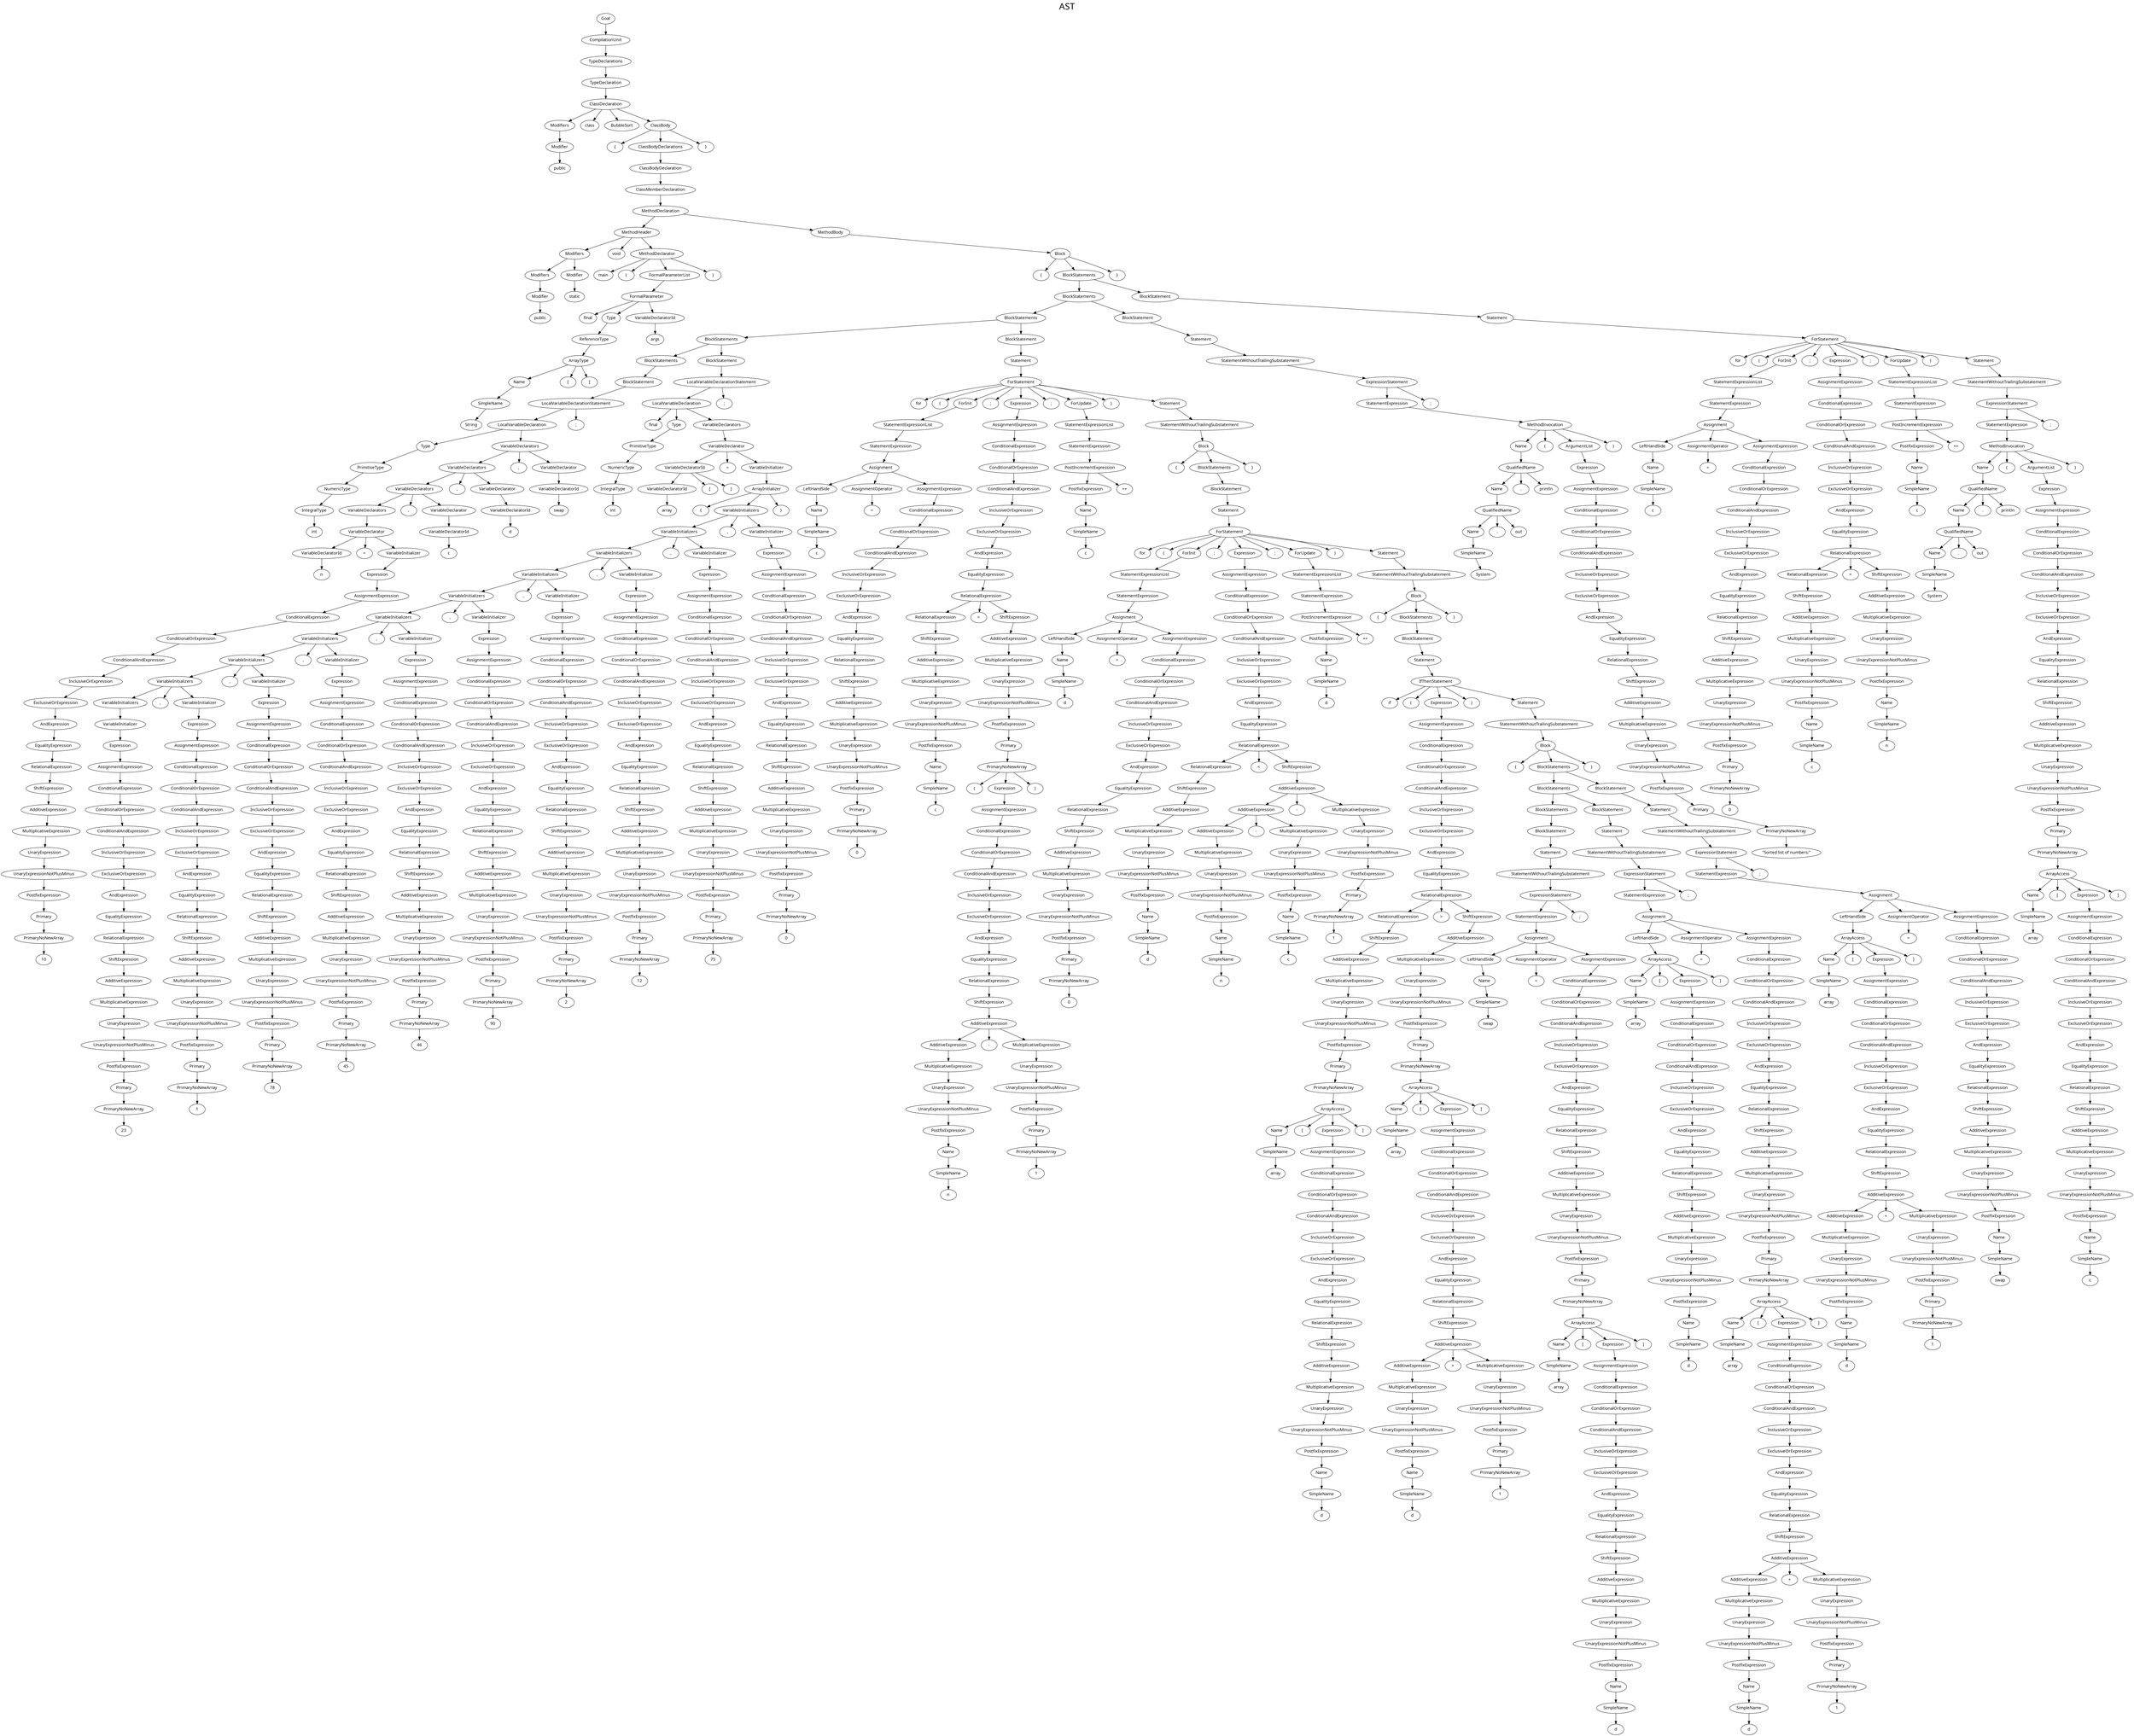 digraph G{

    label     = "AST"
    fontname  = "Cascadia code"
    fontsize  = 30
    labelloc  = t
    
    node   [ fontname="Cascadia code" ]

	1031		[ style = solid label = "Goal"  ];
	1031 -> 1030
	1030		[ style = solid label = "CompilationUnit"  ];
	1030 -> 1029
	1029		[ style = solid label = "TypeDeclarations"  ];
	1029 -> 1028
	1028		[ style = solid label = "TypeDeclaration"  ];
	1028 -> 1027
	1027		[ style = solid label = "ClassDeclaration"  ];
	1027 -> 2
	2		[ style = solid label = "Modifiers"  ];
	2 -> 1
	1		[ style = solid label = "Modifier"  ];
	1 -> 0
	0		[ style = solid label = "public"  ];
	1027 -> 3
	3		[ style = solid label = "class"  ];
	1027 -> 4
	4		[ style = solid label = "BubbleSort"  ];
	1027 -> 1026
	1026		[ style = solid label = "ClassBody"  ];
	1026 -> 5
	5		[ style = solid label = "{"  ];
	1026 -> 1024
	1024		[ style = solid label = "ClassBodyDeclarations"  ];
	1024 -> 1023
	1023		[ style = solid label = "ClassBodyDeclaration"  ];
	1023 -> 1022
	1022		[ style = solid label = "ClassMemberDeclaration"  ];
	1022 -> 1021
	1021		[ style = solid label = "MethodDeclaration"  ];
	1021 -> 31
	31		[ style = solid label = "MethodHeader"  ];
	31 -> 11
	11		[ style = solid label = "Modifiers"  ];
	11 -> 8
	8		[ style = solid label = "Modifiers"  ];
	8 -> 7
	7		[ style = solid label = "Modifier"  ];
	7 -> 6
	6		[ style = solid label = "public"  ];
	11 -> 10
	10		[ style = solid label = "Modifier"  ];
	10 -> 9
	9		[ style = solid label = "static"  ];
	31 -> 12
	12		[ style = solid label = "void"  ];
	31 -> 29
	29		[ style = solid label = "MethodDeclarator"  ];
	29 -> 13
	13		[ style = solid label = "main"  ];
	29 -> 14
	14		[ style = solid label = "("  ];
	29 -> 28
	28		[ style = solid label = "FormalParameterList"  ];
	28 -> 27
	27		[ style = solid label = "FormalParameter"  ];
	27 -> 15
	15		[ style = solid label = "final"  ];
	27 -> 24
	24		[ style = solid label = "Type"  ];
	24 -> 23
	23		[ style = solid label = "ReferenceType"  ];
	23 -> 21
	21		[ style = solid label = "ArrayType"  ];
	21 -> 18
	18		[ style = solid label = "Name"  ];
	18 -> 17
	17		[ style = solid label = "SimpleName"  ];
	17 -> 16
	16		[ style = solid label = "String"  ];
	21 -> 19
	19		[ style = solid label = "["  ];
	21 -> 20
	20		[ style = solid label = "]"  ];
	27 -> 25
	25		[ style = solid label = "VariableDeclaratorId"  ];
	25 -> 22
	22		[ style = solid label = "args"  ];
	29 -> 26
	26		[ style = solid label = ")"  ];
	1021 -> 1020
	1020		[ style = solid label = "MethodBody"  ];
	1020 -> 1019
	1019		[ style = solid label = "Block"  ];
	1019 -> 30
	30		[ style = solid label = "{"  ];
	1019 -> 1017
	1017		[ style = solid label = "BlockStatements"  ];
	1017 -> 878
	878		[ style = solid label = "BlockStatements"  ];
	878 -> 837
	837		[ style = solid label = "BlockStatements"  ];
	837 -> 323
	323		[ style = solid label = "BlockStatements"  ];
	323 -> 81
	81		[ style = solid label = "BlockStatements"  ];
	81 -> 80
	80		[ style = solid label = "BlockStatement"  ];
	80 -> 79
	79		[ style = solid label = "LocalVariableDeclarationStatement"  ];
	79 -> 78
	78		[ style = solid label = "LocalVariableDeclaration"  ];
	78 -> 37
	37		[ style = solid label = "Type"  ];
	37 -> 35
	35		[ style = solid label = "PrimitiveType"  ];
	35 -> 34
	34		[ style = solid label = "NumericType"  ];
	34 -> 33
	33		[ style = solid label = "IntegralType"  ];
	33 -> 32
	32		[ style = solid label = "int"  ];
	78 -> 77
	77		[ style = solid label = "VariableDeclarators"  ];
	77 -> 72
	72		[ style = solid label = "VariableDeclarators"  ];
	72 -> 67
	67		[ style = solid label = "VariableDeclarators"  ];
	67 -> 62
	62		[ style = solid label = "VariableDeclarators"  ];
	62 -> 61
	61		[ style = solid label = "VariableDeclarator"  ];
	61 -> 38
	38		[ style = solid label = "VariableDeclaratorId"  ];
	38 -> 36
	36		[ style = solid label = "n"  ];
	61 -> 39
	39		[ style = solid label = "="  ];
	61 -> 60
	60		[ style = solid label = "VariableInitializer"  ];
	60 -> 59
	59		[ style = solid label = "Expression"  ];
	59 -> 58
	58		[ style = solid label = "AssignmentExpression"  ];
	58 -> 57
	57		[ style = solid label = "ConditionalExpression"  ];
	57 -> 56
	56		[ style = solid label = "ConditionalOrExpression"  ];
	56 -> 55
	55		[ style = solid label = "ConditionalAndExpression"  ];
	55 -> 54
	54		[ style = solid label = "InclusiveOrExpression"  ];
	54 -> 53
	53		[ style = solid label = "ExclusiveOrExpression"  ];
	53 -> 52
	52		[ style = solid label = "AndExpression"  ];
	52 -> 51
	51		[ style = solid label = "EqualityExpression"  ];
	51 -> 50
	50		[ style = solid label = "RelationalExpression"  ];
	50 -> 49
	49		[ style = solid label = "ShiftExpression"  ];
	49 -> 48
	48		[ style = solid label = "AdditiveExpression"  ];
	48 -> 47
	47		[ style = solid label = "MultiplicativeExpression"  ];
	47 -> 46
	46		[ style = solid label = "UnaryExpression"  ];
	46 -> 45
	45		[ style = solid label = "UnaryExpressionNotPlusMinus"  ];
	45 -> 44
	44		[ style = solid label = "PostfixExpression"  ];
	44 -> 43
	43		[ style = solid label = "Primary"  ];
	43 -> 41
	41		[ style = solid label = "PrimaryNoNewArray"  ];
	41 -> 40
	40		[ style = solid label = "10"  ];
	67 -> 42
	42		[ style = solid label = ","  ];
	67 -> 66
	66		[ style = solid label = "VariableDeclarator"  ];
	66 -> 64
	64		[ style = solid label = "VariableDeclaratorId"  ];
	64 -> 63
	63		[ style = solid label = "c"  ];
	72 -> 65
	65		[ style = solid label = ","  ];
	72 -> 71
	71		[ style = solid label = "VariableDeclarator"  ];
	71 -> 69
	69		[ style = solid label = "VariableDeclaratorId"  ];
	69 -> 68
	68		[ style = solid label = "d"  ];
	77 -> 70
	70		[ style = solid label = ","  ];
	77 -> 76
	76		[ style = solid label = "VariableDeclarator"  ];
	76 -> 74
	74		[ style = solid label = "VariableDeclaratorId"  ];
	74 -> 73
	73		[ style = solid label = "swap"  ];
	79 -> 75
	75		[ style = solid label = ";"  ];
	323 -> 322
	322		[ style = solid label = "BlockStatement"  ];
	322 -> 321
	321		[ style = solid label = "LocalVariableDeclarationStatement"  ];
	321 -> 320
	320		[ style = solid label = "LocalVariableDeclaration"  ];
	320 -> 82
	82		[ style = solid label = "final"  ];
	320 -> 88
	88		[ style = solid label = "Type"  ];
	88 -> 86
	86		[ style = solid label = "PrimitiveType"  ];
	86 -> 85
	85		[ style = solid label = "NumericType"  ];
	85 -> 84
	84		[ style = solid label = "IntegralType"  ];
	84 -> 83
	83		[ style = solid label = "int"  ];
	320 -> 318
	318		[ style = solid label = "VariableDeclarators"  ];
	318 -> 317
	317		[ style = solid label = "VariableDeclarator"  ];
	317 -> 92
	92		[ style = solid label = "VariableDeclaratorId"  ];
	92 -> 89
	89		[ style = solid label = "VariableDeclaratorId"  ];
	89 -> 87
	87		[ style = solid label = "array"  ];
	92 -> 90
	90		[ style = solid label = "["  ];
	92 -> 91
	91		[ style = solid label = "]"  ];
	317 -> 93
	93		[ style = solid label = "="  ];
	317 -> 316
	316		[ style = solid label = "VariableInitializer"  ];
	316 -> 315
	315		[ style = solid label = "ArrayInitializer"  ];
	315 -> 94
	94		[ style = solid label = "{"  ];
	315 -> 314
	314		[ style = solid label = "VariableInitializers"  ];
	314 -> 292
	292		[ style = solid label = "VariableInitializers"  ];
	292 -> 270
	270		[ style = solid label = "VariableInitializers"  ];
	270 -> 248
	248		[ style = solid label = "VariableInitializers"  ];
	248 -> 226
	226		[ style = solid label = "VariableInitializers"  ];
	226 -> 204
	204		[ style = solid label = "VariableInitializers"  ];
	204 -> 182
	182		[ style = solid label = "VariableInitializers"  ];
	182 -> 160
	160		[ style = solid label = "VariableInitializers"  ];
	160 -> 138
	138		[ style = solid label = "VariableInitializers"  ];
	138 -> 116
	116		[ style = solid label = "VariableInitializers"  ];
	116 -> 115
	115		[ style = solid label = "VariableInitializer"  ];
	115 -> 114
	114		[ style = solid label = "Expression"  ];
	114 -> 113
	113		[ style = solid label = "AssignmentExpression"  ];
	113 -> 112
	112		[ style = solid label = "ConditionalExpression"  ];
	112 -> 111
	111		[ style = solid label = "ConditionalOrExpression"  ];
	111 -> 110
	110		[ style = solid label = "ConditionalAndExpression"  ];
	110 -> 109
	109		[ style = solid label = "InclusiveOrExpression"  ];
	109 -> 108
	108		[ style = solid label = "ExclusiveOrExpression"  ];
	108 -> 107
	107		[ style = solid label = "AndExpression"  ];
	107 -> 106
	106		[ style = solid label = "EqualityExpression"  ];
	106 -> 105
	105		[ style = solid label = "RelationalExpression"  ];
	105 -> 104
	104		[ style = solid label = "ShiftExpression"  ];
	104 -> 103
	103		[ style = solid label = "AdditiveExpression"  ];
	103 -> 102
	102		[ style = solid label = "MultiplicativeExpression"  ];
	102 -> 101
	101		[ style = solid label = "UnaryExpression"  ];
	101 -> 100
	100		[ style = solid label = "UnaryExpressionNotPlusMinus"  ];
	100 -> 99
	99		[ style = solid label = "PostfixExpression"  ];
	99 -> 98
	98		[ style = solid label = "Primary"  ];
	98 -> 96
	96		[ style = solid label = "PrimaryNoNewArray"  ];
	96 -> 95
	95		[ style = solid label = "23"  ];
	138 -> 97
	97		[ style = solid label = ","  ];
	138 -> 137
	137		[ style = solid label = "VariableInitializer"  ];
	137 -> 136
	136		[ style = solid label = "Expression"  ];
	136 -> 135
	135		[ style = solid label = "AssignmentExpression"  ];
	135 -> 134
	134		[ style = solid label = "ConditionalExpression"  ];
	134 -> 133
	133		[ style = solid label = "ConditionalOrExpression"  ];
	133 -> 132
	132		[ style = solid label = "ConditionalAndExpression"  ];
	132 -> 131
	131		[ style = solid label = "InclusiveOrExpression"  ];
	131 -> 130
	130		[ style = solid label = "ExclusiveOrExpression"  ];
	130 -> 129
	129		[ style = solid label = "AndExpression"  ];
	129 -> 128
	128		[ style = solid label = "EqualityExpression"  ];
	128 -> 127
	127		[ style = solid label = "RelationalExpression"  ];
	127 -> 126
	126		[ style = solid label = "ShiftExpression"  ];
	126 -> 125
	125		[ style = solid label = "AdditiveExpression"  ];
	125 -> 124
	124		[ style = solid label = "MultiplicativeExpression"  ];
	124 -> 123
	123		[ style = solid label = "UnaryExpression"  ];
	123 -> 122
	122		[ style = solid label = "UnaryExpressionNotPlusMinus"  ];
	122 -> 121
	121		[ style = solid label = "PostfixExpression"  ];
	121 -> 120
	120		[ style = solid label = "Primary"  ];
	120 -> 118
	118		[ style = solid label = "PrimaryNoNewArray"  ];
	118 -> 117
	117		[ style = solid label = "1"  ];
	160 -> 119
	119		[ style = solid label = ","  ];
	160 -> 159
	159		[ style = solid label = "VariableInitializer"  ];
	159 -> 158
	158		[ style = solid label = "Expression"  ];
	158 -> 157
	157		[ style = solid label = "AssignmentExpression"  ];
	157 -> 156
	156		[ style = solid label = "ConditionalExpression"  ];
	156 -> 155
	155		[ style = solid label = "ConditionalOrExpression"  ];
	155 -> 154
	154		[ style = solid label = "ConditionalAndExpression"  ];
	154 -> 153
	153		[ style = solid label = "InclusiveOrExpression"  ];
	153 -> 152
	152		[ style = solid label = "ExclusiveOrExpression"  ];
	152 -> 151
	151		[ style = solid label = "AndExpression"  ];
	151 -> 150
	150		[ style = solid label = "EqualityExpression"  ];
	150 -> 149
	149		[ style = solid label = "RelationalExpression"  ];
	149 -> 148
	148		[ style = solid label = "ShiftExpression"  ];
	148 -> 147
	147		[ style = solid label = "AdditiveExpression"  ];
	147 -> 146
	146		[ style = solid label = "MultiplicativeExpression"  ];
	146 -> 145
	145		[ style = solid label = "UnaryExpression"  ];
	145 -> 144
	144		[ style = solid label = "UnaryExpressionNotPlusMinus"  ];
	144 -> 143
	143		[ style = solid label = "PostfixExpression"  ];
	143 -> 142
	142		[ style = solid label = "Primary"  ];
	142 -> 140
	140		[ style = solid label = "PrimaryNoNewArray"  ];
	140 -> 139
	139		[ style = solid label = "78"  ];
	182 -> 141
	141		[ style = solid label = ","  ];
	182 -> 181
	181		[ style = solid label = "VariableInitializer"  ];
	181 -> 180
	180		[ style = solid label = "Expression"  ];
	180 -> 179
	179		[ style = solid label = "AssignmentExpression"  ];
	179 -> 178
	178		[ style = solid label = "ConditionalExpression"  ];
	178 -> 177
	177		[ style = solid label = "ConditionalOrExpression"  ];
	177 -> 176
	176		[ style = solid label = "ConditionalAndExpression"  ];
	176 -> 175
	175		[ style = solid label = "InclusiveOrExpression"  ];
	175 -> 174
	174		[ style = solid label = "ExclusiveOrExpression"  ];
	174 -> 173
	173		[ style = solid label = "AndExpression"  ];
	173 -> 172
	172		[ style = solid label = "EqualityExpression"  ];
	172 -> 171
	171		[ style = solid label = "RelationalExpression"  ];
	171 -> 170
	170		[ style = solid label = "ShiftExpression"  ];
	170 -> 169
	169		[ style = solid label = "AdditiveExpression"  ];
	169 -> 168
	168		[ style = solid label = "MultiplicativeExpression"  ];
	168 -> 167
	167		[ style = solid label = "UnaryExpression"  ];
	167 -> 166
	166		[ style = solid label = "UnaryExpressionNotPlusMinus"  ];
	166 -> 165
	165		[ style = solid label = "PostfixExpression"  ];
	165 -> 164
	164		[ style = solid label = "Primary"  ];
	164 -> 162
	162		[ style = solid label = "PrimaryNoNewArray"  ];
	162 -> 161
	161		[ style = solid label = "45"  ];
	204 -> 163
	163		[ style = solid label = ","  ];
	204 -> 203
	203		[ style = solid label = "VariableInitializer"  ];
	203 -> 202
	202		[ style = solid label = "Expression"  ];
	202 -> 201
	201		[ style = solid label = "AssignmentExpression"  ];
	201 -> 200
	200		[ style = solid label = "ConditionalExpression"  ];
	200 -> 199
	199		[ style = solid label = "ConditionalOrExpression"  ];
	199 -> 198
	198		[ style = solid label = "ConditionalAndExpression"  ];
	198 -> 197
	197		[ style = solid label = "InclusiveOrExpression"  ];
	197 -> 196
	196		[ style = solid label = "ExclusiveOrExpression"  ];
	196 -> 195
	195		[ style = solid label = "AndExpression"  ];
	195 -> 194
	194		[ style = solid label = "EqualityExpression"  ];
	194 -> 193
	193		[ style = solid label = "RelationalExpression"  ];
	193 -> 192
	192		[ style = solid label = "ShiftExpression"  ];
	192 -> 191
	191		[ style = solid label = "AdditiveExpression"  ];
	191 -> 190
	190		[ style = solid label = "MultiplicativeExpression"  ];
	190 -> 189
	189		[ style = solid label = "UnaryExpression"  ];
	189 -> 188
	188		[ style = solid label = "UnaryExpressionNotPlusMinus"  ];
	188 -> 187
	187		[ style = solid label = "PostfixExpression"  ];
	187 -> 186
	186		[ style = solid label = "Primary"  ];
	186 -> 184
	184		[ style = solid label = "PrimaryNoNewArray"  ];
	184 -> 183
	183		[ style = solid label = "46"  ];
	226 -> 185
	185		[ style = solid label = ","  ];
	226 -> 225
	225		[ style = solid label = "VariableInitializer"  ];
	225 -> 224
	224		[ style = solid label = "Expression"  ];
	224 -> 223
	223		[ style = solid label = "AssignmentExpression"  ];
	223 -> 222
	222		[ style = solid label = "ConditionalExpression"  ];
	222 -> 221
	221		[ style = solid label = "ConditionalOrExpression"  ];
	221 -> 220
	220		[ style = solid label = "ConditionalAndExpression"  ];
	220 -> 219
	219		[ style = solid label = "InclusiveOrExpression"  ];
	219 -> 218
	218		[ style = solid label = "ExclusiveOrExpression"  ];
	218 -> 217
	217		[ style = solid label = "AndExpression"  ];
	217 -> 216
	216		[ style = solid label = "EqualityExpression"  ];
	216 -> 215
	215		[ style = solid label = "RelationalExpression"  ];
	215 -> 214
	214		[ style = solid label = "ShiftExpression"  ];
	214 -> 213
	213		[ style = solid label = "AdditiveExpression"  ];
	213 -> 212
	212		[ style = solid label = "MultiplicativeExpression"  ];
	212 -> 211
	211		[ style = solid label = "UnaryExpression"  ];
	211 -> 210
	210		[ style = solid label = "UnaryExpressionNotPlusMinus"  ];
	210 -> 209
	209		[ style = solid label = "PostfixExpression"  ];
	209 -> 208
	208		[ style = solid label = "Primary"  ];
	208 -> 206
	206		[ style = solid label = "PrimaryNoNewArray"  ];
	206 -> 205
	205		[ style = solid label = "90"  ];
	248 -> 207
	207		[ style = solid label = ","  ];
	248 -> 247
	247		[ style = solid label = "VariableInitializer"  ];
	247 -> 246
	246		[ style = solid label = "Expression"  ];
	246 -> 245
	245		[ style = solid label = "AssignmentExpression"  ];
	245 -> 244
	244		[ style = solid label = "ConditionalExpression"  ];
	244 -> 243
	243		[ style = solid label = "ConditionalOrExpression"  ];
	243 -> 242
	242		[ style = solid label = "ConditionalAndExpression"  ];
	242 -> 241
	241		[ style = solid label = "InclusiveOrExpression"  ];
	241 -> 240
	240		[ style = solid label = "ExclusiveOrExpression"  ];
	240 -> 239
	239		[ style = solid label = "AndExpression"  ];
	239 -> 238
	238		[ style = solid label = "EqualityExpression"  ];
	238 -> 237
	237		[ style = solid label = "RelationalExpression"  ];
	237 -> 236
	236		[ style = solid label = "ShiftExpression"  ];
	236 -> 235
	235		[ style = solid label = "AdditiveExpression"  ];
	235 -> 234
	234		[ style = solid label = "MultiplicativeExpression"  ];
	234 -> 233
	233		[ style = solid label = "UnaryExpression"  ];
	233 -> 232
	232		[ style = solid label = "UnaryExpressionNotPlusMinus"  ];
	232 -> 231
	231		[ style = solid label = "PostfixExpression"  ];
	231 -> 230
	230		[ style = solid label = "Primary"  ];
	230 -> 228
	228		[ style = solid label = "PrimaryNoNewArray"  ];
	228 -> 227
	227		[ style = solid label = "2"  ];
	270 -> 229
	229		[ style = solid label = ","  ];
	270 -> 269
	269		[ style = solid label = "VariableInitializer"  ];
	269 -> 268
	268		[ style = solid label = "Expression"  ];
	268 -> 267
	267		[ style = solid label = "AssignmentExpression"  ];
	267 -> 266
	266		[ style = solid label = "ConditionalExpression"  ];
	266 -> 265
	265		[ style = solid label = "ConditionalOrExpression"  ];
	265 -> 264
	264		[ style = solid label = "ConditionalAndExpression"  ];
	264 -> 263
	263		[ style = solid label = "InclusiveOrExpression"  ];
	263 -> 262
	262		[ style = solid label = "ExclusiveOrExpression"  ];
	262 -> 261
	261		[ style = solid label = "AndExpression"  ];
	261 -> 260
	260		[ style = solid label = "EqualityExpression"  ];
	260 -> 259
	259		[ style = solid label = "RelationalExpression"  ];
	259 -> 258
	258		[ style = solid label = "ShiftExpression"  ];
	258 -> 257
	257		[ style = solid label = "AdditiveExpression"  ];
	257 -> 256
	256		[ style = solid label = "MultiplicativeExpression"  ];
	256 -> 255
	255		[ style = solid label = "UnaryExpression"  ];
	255 -> 254
	254		[ style = solid label = "UnaryExpressionNotPlusMinus"  ];
	254 -> 253
	253		[ style = solid label = "PostfixExpression"  ];
	253 -> 252
	252		[ style = solid label = "Primary"  ];
	252 -> 250
	250		[ style = solid label = "PrimaryNoNewArray"  ];
	250 -> 249
	249		[ style = solid label = "12"  ];
	292 -> 251
	251		[ style = solid label = ","  ];
	292 -> 291
	291		[ style = solid label = "VariableInitializer"  ];
	291 -> 290
	290		[ style = solid label = "Expression"  ];
	290 -> 289
	289		[ style = solid label = "AssignmentExpression"  ];
	289 -> 288
	288		[ style = solid label = "ConditionalExpression"  ];
	288 -> 287
	287		[ style = solid label = "ConditionalOrExpression"  ];
	287 -> 286
	286		[ style = solid label = "ConditionalAndExpression"  ];
	286 -> 285
	285		[ style = solid label = "InclusiveOrExpression"  ];
	285 -> 284
	284		[ style = solid label = "ExclusiveOrExpression"  ];
	284 -> 283
	283		[ style = solid label = "AndExpression"  ];
	283 -> 282
	282		[ style = solid label = "EqualityExpression"  ];
	282 -> 281
	281		[ style = solid label = "RelationalExpression"  ];
	281 -> 280
	280		[ style = solid label = "ShiftExpression"  ];
	280 -> 279
	279		[ style = solid label = "AdditiveExpression"  ];
	279 -> 278
	278		[ style = solid label = "MultiplicativeExpression"  ];
	278 -> 277
	277		[ style = solid label = "UnaryExpression"  ];
	277 -> 276
	276		[ style = solid label = "UnaryExpressionNotPlusMinus"  ];
	276 -> 275
	275		[ style = solid label = "PostfixExpression"  ];
	275 -> 274
	274		[ style = solid label = "Primary"  ];
	274 -> 272
	272		[ style = solid label = "PrimaryNoNewArray"  ];
	272 -> 271
	271		[ style = solid label = "75"  ];
	314 -> 273
	273		[ style = solid label = ","  ];
	314 -> 313
	313		[ style = solid label = "VariableInitializer"  ];
	313 -> 312
	312		[ style = solid label = "Expression"  ];
	312 -> 311
	311		[ style = solid label = "AssignmentExpression"  ];
	311 -> 310
	310		[ style = solid label = "ConditionalExpression"  ];
	310 -> 309
	309		[ style = solid label = "ConditionalOrExpression"  ];
	309 -> 308
	308		[ style = solid label = "ConditionalAndExpression"  ];
	308 -> 307
	307		[ style = solid label = "InclusiveOrExpression"  ];
	307 -> 306
	306		[ style = solid label = "ExclusiveOrExpression"  ];
	306 -> 305
	305		[ style = solid label = "AndExpression"  ];
	305 -> 304
	304		[ style = solid label = "EqualityExpression"  ];
	304 -> 303
	303		[ style = solid label = "RelationalExpression"  ];
	303 -> 302
	302		[ style = solid label = "ShiftExpression"  ];
	302 -> 301
	301		[ style = solid label = "AdditiveExpression"  ];
	301 -> 300
	300		[ style = solid label = "MultiplicativeExpression"  ];
	300 -> 299
	299		[ style = solid label = "UnaryExpression"  ];
	299 -> 298
	298		[ style = solid label = "UnaryExpressionNotPlusMinus"  ];
	298 -> 297
	297		[ style = solid label = "PostfixExpression"  ];
	297 -> 296
	296		[ style = solid label = "Primary"  ];
	296 -> 294
	294		[ style = solid label = "PrimaryNoNewArray"  ];
	294 -> 293
	293		[ style = solid label = "0"  ];
	315 -> 295
	295		[ style = solid label = "}"  ];
	321 -> 319
	319		[ style = solid label = ";"  ];
	837 -> 836
	836		[ style = solid label = "BlockStatement"  ];
	836 -> 835
	835		[ style = solid label = "Statement"  ];
	835 -> 834
	834		[ style = solid label = "ForStatement"  ];
	834 -> 324
	324		[ style = solid label = "for"  ];
	834 -> 325
	325		[ style = solid label = "("  ];
	834 -> 354
	354		[ style = solid label = "ForInit"  ];
	354 -> 353
	353		[ style = solid label = "StatementExpressionList"  ];
	353 -> 352
	352		[ style = solid label = "StatementExpression"  ];
	352 -> 351
	351		[ style = solid label = "Assignment"  ];
	351 -> 330
	330		[ style = solid label = "LeftHandSide"  ];
	330 -> 328
	328		[ style = solid label = "Name"  ];
	328 -> 327
	327		[ style = solid label = "SimpleName"  ];
	327 -> 326
	326		[ style = solid label = "c"  ];
	351 -> 331
	331		[ style = solid label = "AssignmentOperator"  ];
	331 -> 329
	329		[ style = solid label = "="  ];
	351 -> 350
	350		[ style = solid label = "AssignmentExpression"  ];
	350 -> 349
	349		[ style = solid label = "ConditionalExpression"  ];
	349 -> 348
	348		[ style = solid label = "ConditionalOrExpression"  ];
	348 -> 347
	347		[ style = solid label = "ConditionalAndExpression"  ];
	347 -> 346
	346		[ style = solid label = "InclusiveOrExpression"  ];
	346 -> 345
	345		[ style = solid label = "ExclusiveOrExpression"  ];
	345 -> 344
	344		[ style = solid label = "AndExpression"  ];
	344 -> 343
	343		[ style = solid label = "EqualityExpression"  ];
	343 -> 342
	342		[ style = solid label = "RelationalExpression"  ];
	342 -> 341
	341		[ style = solid label = "ShiftExpression"  ];
	341 -> 340
	340		[ style = solid label = "AdditiveExpression"  ];
	340 -> 339
	339		[ style = solid label = "MultiplicativeExpression"  ];
	339 -> 338
	338		[ style = solid label = "UnaryExpression"  ];
	338 -> 337
	337		[ style = solid label = "UnaryExpressionNotPlusMinus"  ];
	337 -> 336
	336		[ style = solid label = "PostfixExpression"  ];
	336 -> 335
	335		[ style = solid label = "Primary"  ];
	335 -> 333
	333		[ style = solid label = "PrimaryNoNewArray"  ];
	333 -> 332
	332		[ style = solid label = "0"  ];
	834 -> 334
	334		[ style = solid label = ";"  ];
	834 -> 414
	414		[ style = solid label = "Expression"  ];
	414 -> 413
	413		[ style = solid label = "AssignmentExpression"  ];
	413 -> 412
	412		[ style = solid label = "ConditionalExpression"  ];
	412 -> 411
	411		[ style = solid label = "ConditionalOrExpression"  ];
	411 -> 410
	410		[ style = solid label = "ConditionalAndExpression"  ];
	410 -> 409
	409		[ style = solid label = "InclusiveOrExpression"  ];
	409 -> 408
	408		[ style = solid label = "ExclusiveOrExpression"  ];
	408 -> 407
	407		[ style = solid label = "AndExpression"  ];
	407 -> 406
	406		[ style = solid label = "EqualityExpression"  ];
	406 -> 405
	405		[ style = solid label = "RelationalExpression"  ];
	405 -> 365
	365		[ style = solid label = "RelationalExpression"  ];
	365 -> 364
	364		[ style = solid label = "ShiftExpression"  ];
	364 -> 363
	363		[ style = solid label = "AdditiveExpression"  ];
	363 -> 362
	362		[ style = solid label = "MultiplicativeExpression"  ];
	362 -> 361
	361		[ style = solid label = "UnaryExpression"  ];
	361 -> 360
	360		[ style = solid label = "UnaryExpressionNotPlusMinus"  ];
	360 -> 359
	359		[ style = solid label = "PostfixExpression"  ];
	359 -> 357
	357		[ style = solid label = "Name"  ];
	357 -> 356
	356		[ style = solid label = "SimpleName"  ];
	356 -> 355
	355		[ style = solid label = "c"  ];
	405 -> 358
	358		[ style = solid label = "<"  ];
	405 -> 404
	404		[ style = solid label = "ShiftExpression"  ];
	404 -> 403
	403		[ style = solid label = "AdditiveExpression"  ];
	403 -> 402
	402		[ style = solid label = "MultiplicativeExpression"  ];
	402 -> 401
	401		[ style = solid label = "UnaryExpression"  ];
	401 -> 400
	400		[ style = solid label = "UnaryExpressionNotPlusMinus"  ];
	400 -> 399
	399		[ style = solid label = "PostfixExpression"  ];
	399 -> 398
	398		[ style = solid label = "Primary"  ];
	398 -> 397
	397		[ style = solid label = "PrimaryNoNewArray"  ];
	397 -> 366
	366		[ style = solid label = "("  ];
	397 -> 395
	395		[ style = solid label = "Expression"  ];
	395 -> 394
	394		[ style = solid label = "AssignmentExpression"  ];
	394 -> 393
	393		[ style = solid label = "ConditionalExpression"  ];
	393 -> 392
	392		[ style = solid label = "ConditionalOrExpression"  ];
	392 -> 391
	391		[ style = solid label = "ConditionalAndExpression"  ];
	391 -> 390
	390		[ style = solid label = "InclusiveOrExpression"  ];
	390 -> 389
	389		[ style = solid label = "ExclusiveOrExpression"  ];
	389 -> 388
	388		[ style = solid label = "AndExpression"  ];
	388 -> 387
	387		[ style = solid label = "EqualityExpression"  ];
	387 -> 386
	386		[ style = solid label = "RelationalExpression"  ];
	386 -> 385
	385		[ style = solid label = "ShiftExpression"  ];
	385 -> 384
	384		[ style = solid label = "AdditiveExpression"  ];
	384 -> 375
	375		[ style = solid label = "AdditiveExpression"  ];
	375 -> 374
	374		[ style = solid label = "MultiplicativeExpression"  ];
	374 -> 373
	373		[ style = solid label = "UnaryExpression"  ];
	373 -> 372
	372		[ style = solid label = "UnaryExpressionNotPlusMinus"  ];
	372 -> 371
	371		[ style = solid label = "PostfixExpression"  ];
	371 -> 369
	369		[ style = solid label = "Name"  ];
	369 -> 368
	368		[ style = solid label = "SimpleName"  ];
	368 -> 367
	367		[ style = solid label = "n"  ];
	384 -> 370
	370		[ style = solid label = "-"  ];
	384 -> 383
	383		[ style = solid label = "MultiplicativeExpression"  ];
	383 -> 382
	382		[ style = solid label = "UnaryExpression"  ];
	382 -> 381
	381		[ style = solid label = "UnaryExpressionNotPlusMinus"  ];
	381 -> 380
	380		[ style = solid label = "PostfixExpression"  ];
	380 -> 379
	379		[ style = solid label = "Primary"  ];
	379 -> 377
	377		[ style = solid label = "PrimaryNoNewArray"  ];
	377 -> 376
	376		[ style = solid label = "1"  ];
	397 -> 378
	378		[ style = solid label = ")"  ];
	834 -> 396
	396		[ style = solid label = ";"  ];
	834 -> 424
	424		[ style = solid label = "ForUpdate"  ];
	424 -> 423
	423		[ style = solid label = "StatementExpressionList"  ];
	423 -> 422
	422		[ style = solid label = "StatementExpression"  ];
	422 -> 420
	420		[ style = solid label = "PostIncrementExpression"  ];
	420 -> 419
	419		[ style = solid label = "PostfixExpression"  ];
	419 -> 417
	417		[ style = solid label = "Name"  ];
	417 -> 416
	416		[ style = solid label = "SimpleName"  ];
	416 -> 415
	415		[ style = solid label = "c"  ];
	420 -> 418
	418		[ style = solid label = "++"  ];
	834 -> 421
	421		[ style = solid label = ")"  ];
	834 -> 833
	833		[ style = solid label = "Statement"  ];
	833 -> 832
	832		[ style = solid label = "StatementWithoutTrailingSubstatement"  ];
	832 -> 831
	831		[ style = solid label = "Block"  ];
	831 -> 425
	425		[ style = solid label = "{"  ];
	831 -> 829
	829		[ style = solid label = "BlockStatements"  ];
	829 -> 828
	828		[ style = solid label = "BlockStatement"  ];
	828 -> 827
	827		[ style = solid label = "Statement"  ];
	827 -> 826
	826		[ style = solid label = "ForStatement"  ];
	826 -> 426
	426		[ style = solid label = "for"  ];
	826 -> 427
	427		[ style = solid label = "("  ];
	826 -> 456
	456		[ style = solid label = "ForInit"  ];
	456 -> 455
	455		[ style = solid label = "StatementExpressionList"  ];
	455 -> 454
	454		[ style = solid label = "StatementExpression"  ];
	454 -> 453
	453		[ style = solid label = "Assignment"  ];
	453 -> 432
	432		[ style = solid label = "LeftHandSide"  ];
	432 -> 430
	430		[ style = solid label = "Name"  ];
	430 -> 429
	429		[ style = solid label = "SimpleName"  ];
	429 -> 428
	428		[ style = solid label = "d"  ];
	453 -> 433
	433		[ style = solid label = "AssignmentOperator"  ];
	433 -> 431
	431		[ style = solid label = "="  ];
	453 -> 452
	452		[ style = solid label = "AssignmentExpression"  ];
	452 -> 451
	451		[ style = solid label = "ConditionalExpression"  ];
	451 -> 450
	450		[ style = solid label = "ConditionalOrExpression"  ];
	450 -> 449
	449		[ style = solid label = "ConditionalAndExpression"  ];
	449 -> 448
	448		[ style = solid label = "InclusiveOrExpression"  ];
	448 -> 447
	447		[ style = solid label = "ExclusiveOrExpression"  ];
	447 -> 446
	446		[ style = solid label = "AndExpression"  ];
	446 -> 445
	445		[ style = solid label = "EqualityExpression"  ];
	445 -> 444
	444		[ style = solid label = "RelationalExpression"  ];
	444 -> 443
	443		[ style = solid label = "ShiftExpression"  ];
	443 -> 442
	442		[ style = solid label = "AdditiveExpression"  ];
	442 -> 441
	441		[ style = solid label = "MultiplicativeExpression"  ];
	441 -> 440
	440		[ style = solid label = "UnaryExpression"  ];
	440 -> 439
	439		[ style = solid label = "UnaryExpressionNotPlusMinus"  ];
	439 -> 438
	438		[ style = solid label = "PostfixExpression"  ];
	438 -> 437
	437		[ style = solid label = "Primary"  ];
	437 -> 435
	435		[ style = solid label = "PrimaryNoNewArray"  ];
	435 -> 434
	434		[ style = solid label = "0"  ];
	826 -> 436
	436		[ style = solid label = ";"  ];
	826 -> 505
	505		[ style = solid label = "Expression"  ];
	505 -> 504
	504		[ style = solid label = "AssignmentExpression"  ];
	504 -> 503
	503		[ style = solid label = "ConditionalExpression"  ];
	503 -> 502
	502		[ style = solid label = "ConditionalOrExpression"  ];
	502 -> 501
	501		[ style = solid label = "ConditionalAndExpression"  ];
	501 -> 500
	500		[ style = solid label = "InclusiveOrExpression"  ];
	500 -> 499
	499		[ style = solid label = "ExclusiveOrExpression"  ];
	499 -> 498
	498		[ style = solid label = "AndExpression"  ];
	498 -> 497
	497		[ style = solid label = "EqualityExpression"  ];
	497 -> 496
	496		[ style = solid label = "RelationalExpression"  ];
	496 -> 467
	467		[ style = solid label = "RelationalExpression"  ];
	467 -> 466
	466		[ style = solid label = "ShiftExpression"  ];
	466 -> 465
	465		[ style = solid label = "AdditiveExpression"  ];
	465 -> 464
	464		[ style = solid label = "MultiplicativeExpression"  ];
	464 -> 463
	463		[ style = solid label = "UnaryExpression"  ];
	463 -> 462
	462		[ style = solid label = "UnaryExpressionNotPlusMinus"  ];
	462 -> 461
	461		[ style = solid label = "PostfixExpression"  ];
	461 -> 459
	459		[ style = solid label = "Name"  ];
	459 -> 458
	458		[ style = solid label = "SimpleName"  ];
	458 -> 457
	457		[ style = solid label = "d"  ];
	496 -> 460
	460		[ style = solid label = "<"  ];
	496 -> 495
	495		[ style = solid label = "ShiftExpression"  ];
	495 -> 494
	494		[ style = solid label = "AdditiveExpression"  ];
	494 -> 485
	485		[ style = solid label = "AdditiveExpression"  ];
	485 -> 476
	476		[ style = solid label = "AdditiveExpression"  ];
	476 -> 475
	475		[ style = solid label = "MultiplicativeExpression"  ];
	475 -> 474
	474		[ style = solid label = "UnaryExpression"  ];
	474 -> 473
	473		[ style = solid label = "UnaryExpressionNotPlusMinus"  ];
	473 -> 472
	472		[ style = solid label = "PostfixExpression"  ];
	472 -> 470
	470		[ style = solid label = "Name"  ];
	470 -> 469
	469		[ style = solid label = "SimpleName"  ];
	469 -> 468
	468		[ style = solid label = "n"  ];
	485 -> 471
	471		[ style = solid label = "-"  ];
	485 -> 484
	484		[ style = solid label = "MultiplicativeExpression"  ];
	484 -> 483
	483		[ style = solid label = "UnaryExpression"  ];
	483 -> 482
	482		[ style = solid label = "UnaryExpressionNotPlusMinus"  ];
	482 -> 481
	481		[ style = solid label = "PostfixExpression"  ];
	481 -> 479
	479		[ style = solid label = "Name"  ];
	479 -> 478
	478		[ style = solid label = "SimpleName"  ];
	478 -> 477
	477		[ style = solid label = "c"  ];
	494 -> 480
	480		[ style = solid label = "-"  ];
	494 -> 493
	493		[ style = solid label = "MultiplicativeExpression"  ];
	493 -> 492
	492		[ style = solid label = "UnaryExpression"  ];
	492 -> 491
	491		[ style = solid label = "UnaryExpressionNotPlusMinus"  ];
	491 -> 490
	490		[ style = solid label = "PostfixExpression"  ];
	490 -> 489
	489		[ style = solid label = "Primary"  ];
	489 -> 487
	487		[ style = solid label = "PrimaryNoNewArray"  ];
	487 -> 486
	486		[ style = solid label = "1"  ];
	826 -> 488
	488		[ style = solid label = ";"  ];
	826 -> 515
	515		[ style = solid label = "ForUpdate"  ];
	515 -> 514
	514		[ style = solid label = "StatementExpressionList"  ];
	514 -> 513
	513		[ style = solid label = "StatementExpression"  ];
	513 -> 511
	511		[ style = solid label = "PostIncrementExpression"  ];
	511 -> 510
	510		[ style = solid label = "PostfixExpression"  ];
	510 -> 508
	508		[ style = solid label = "Name"  ];
	508 -> 507
	507		[ style = solid label = "SimpleName"  ];
	507 -> 506
	506		[ style = solid label = "d"  ];
	511 -> 509
	509		[ style = solid label = "++"  ];
	826 -> 512
	512		[ style = solid label = ")"  ];
	826 -> 825
	825		[ style = solid label = "Statement"  ];
	825 -> 824
	824		[ style = solid label = "StatementWithoutTrailingSubstatement"  ];
	824 -> 823
	823		[ style = solid label = "Block"  ];
	823 -> 516
	516		[ style = solid label = "{"  ];
	823 -> 822
	822		[ style = solid label = "BlockStatements"  ];
	822 -> 821
	821		[ style = solid label = "BlockStatement"  ];
	821 -> 820
	820		[ style = solid label = "Statement"  ];
	820 -> 819
	819		[ style = solid label = "IfThenStatement"  ];
	819 -> 517
	517		[ style = solid label = "if"  ];
	819 -> 518
	518		[ style = solid label = "("  ];
	819 -> 606
	606		[ style = solid label = "Expression"  ];
	606 -> 605
	605		[ style = solid label = "AssignmentExpression"  ];
	605 -> 604
	604		[ style = solid label = "ConditionalExpression"  ];
	604 -> 603
	603		[ style = solid label = "ConditionalOrExpression"  ];
	603 -> 602
	602		[ style = solid label = "ConditionalAndExpression"  ];
	602 -> 601
	601		[ style = solid label = "InclusiveOrExpression"  ];
	601 -> 600
	600		[ style = solid label = "ExclusiveOrExpression"  ];
	600 -> 599
	599		[ style = solid label = "AndExpression"  ];
	599 -> 598
	598		[ style = solid label = "EqualityExpression"  ];
	598 -> 597
	597		[ style = solid label = "RelationalExpression"  ];
	597 -> 553
	553		[ style = solid label = "RelationalExpression"  ];
	553 -> 552
	552		[ style = solid label = "ShiftExpression"  ];
	552 -> 551
	551		[ style = solid label = "AdditiveExpression"  ];
	551 -> 550
	550		[ style = solid label = "MultiplicativeExpression"  ];
	550 -> 549
	549		[ style = solid label = "UnaryExpression"  ];
	549 -> 548
	548		[ style = solid label = "UnaryExpressionNotPlusMinus"  ];
	548 -> 547
	547		[ style = solid label = "PostfixExpression"  ];
	547 -> 546
	546		[ style = solid label = "Primary"  ];
	546 -> 545
	545		[ style = solid label = "PrimaryNoNewArray"  ];
	545 -> 543
	543		[ style = solid label = "ArrayAccess"  ];
	543 -> 521
	521		[ style = solid label = "Name"  ];
	521 -> 520
	520		[ style = solid label = "SimpleName"  ];
	520 -> 519
	519		[ style = solid label = "array"  ];
	543 -> 522
	522		[ style = solid label = "["  ];
	543 -> 542
	542		[ style = solid label = "Expression"  ];
	542 -> 541
	541		[ style = solid label = "AssignmentExpression"  ];
	541 -> 540
	540		[ style = solid label = "ConditionalExpression"  ];
	540 -> 539
	539		[ style = solid label = "ConditionalOrExpression"  ];
	539 -> 538
	538		[ style = solid label = "ConditionalAndExpression"  ];
	538 -> 537
	537		[ style = solid label = "InclusiveOrExpression"  ];
	537 -> 536
	536		[ style = solid label = "ExclusiveOrExpression"  ];
	536 -> 535
	535		[ style = solid label = "AndExpression"  ];
	535 -> 534
	534		[ style = solid label = "EqualityExpression"  ];
	534 -> 533
	533		[ style = solid label = "RelationalExpression"  ];
	533 -> 532
	532		[ style = solid label = "ShiftExpression"  ];
	532 -> 531
	531		[ style = solid label = "AdditiveExpression"  ];
	531 -> 530
	530		[ style = solid label = "MultiplicativeExpression"  ];
	530 -> 529
	529		[ style = solid label = "UnaryExpression"  ];
	529 -> 528
	528		[ style = solid label = "UnaryExpressionNotPlusMinus"  ];
	528 -> 527
	527		[ style = solid label = "PostfixExpression"  ];
	527 -> 525
	525		[ style = solid label = "Name"  ];
	525 -> 524
	524		[ style = solid label = "SimpleName"  ];
	524 -> 523
	523		[ style = solid label = "d"  ];
	543 -> 526
	526		[ style = solid label = "]"  ];
	597 -> 544
	544		[ style = solid label = ">"  ];
	597 -> 596
	596		[ style = solid label = "ShiftExpression"  ];
	596 -> 595
	595		[ style = solid label = "AdditiveExpression"  ];
	595 -> 594
	594		[ style = solid label = "MultiplicativeExpression"  ];
	594 -> 593
	593		[ style = solid label = "UnaryExpression"  ];
	593 -> 592
	592		[ style = solid label = "UnaryExpressionNotPlusMinus"  ];
	592 -> 591
	591		[ style = solid label = "PostfixExpression"  ];
	591 -> 590
	590		[ style = solid label = "Primary"  ];
	590 -> 588
	588		[ style = solid label = "PrimaryNoNewArray"  ];
	588 -> 587
	587		[ style = solid label = "ArrayAccess"  ];
	587 -> 556
	556		[ style = solid label = "Name"  ];
	556 -> 555
	555		[ style = solid label = "SimpleName"  ];
	555 -> 554
	554		[ style = solid label = "array"  ];
	587 -> 557
	557		[ style = solid label = "["  ];
	587 -> 586
	586		[ style = solid label = "Expression"  ];
	586 -> 585
	585		[ style = solid label = "AssignmentExpression"  ];
	585 -> 584
	584		[ style = solid label = "ConditionalExpression"  ];
	584 -> 583
	583		[ style = solid label = "ConditionalOrExpression"  ];
	583 -> 582
	582		[ style = solid label = "ConditionalAndExpression"  ];
	582 -> 581
	581		[ style = solid label = "InclusiveOrExpression"  ];
	581 -> 580
	580		[ style = solid label = "ExclusiveOrExpression"  ];
	580 -> 579
	579		[ style = solid label = "AndExpression"  ];
	579 -> 578
	578		[ style = solid label = "EqualityExpression"  ];
	578 -> 577
	577		[ style = solid label = "RelationalExpression"  ];
	577 -> 576
	576		[ style = solid label = "ShiftExpression"  ];
	576 -> 575
	575		[ style = solid label = "AdditiveExpression"  ];
	575 -> 566
	566		[ style = solid label = "AdditiveExpression"  ];
	566 -> 565
	565		[ style = solid label = "MultiplicativeExpression"  ];
	565 -> 564
	564		[ style = solid label = "UnaryExpression"  ];
	564 -> 563
	563		[ style = solid label = "UnaryExpressionNotPlusMinus"  ];
	563 -> 562
	562		[ style = solid label = "PostfixExpression"  ];
	562 -> 560
	560		[ style = solid label = "Name"  ];
	560 -> 559
	559		[ style = solid label = "SimpleName"  ];
	559 -> 558
	558		[ style = solid label = "d"  ];
	575 -> 561
	561		[ style = solid label = "+"  ];
	575 -> 574
	574		[ style = solid label = "MultiplicativeExpression"  ];
	574 -> 573
	573		[ style = solid label = "UnaryExpression"  ];
	573 -> 572
	572		[ style = solid label = "UnaryExpressionNotPlusMinus"  ];
	572 -> 571
	571		[ style = solid label = "PostfixExpression"  ];
	571 -> 570
	570		[ style = solid label = "Primary"  ];
	570 -> 568
	568		[ style = solid label = "PrimaryNoNewArray"  ];
	568 -> 567
	567		[ style = solid label = "1"  ];
	587 -> 569
	569		[ style = solid label = "]"  ];
	819 -> 589
	589		[ style = solid label = ")"  ];
	819 -> 818
	818		[ style = solid label = "Statement"  ];
	818 -> 816
	816		[ style = solid label = "StatementWithoutTrailingSubstatement"  ];
	816 -> 815
	815		[ style = solid label = "Block"  ];
	815 -> 607
	607		[ style = solid label = "{"  ];
	815 -> 813
	813		[ style = solid label = "BlockStatements"  ];
	813 -> 750
	750		[ style = solid label = "BlockStatements"  ];
	750 -> 663
	663		[ style = solid label = "BlockStatements"  ];
	663 -> 662
	662		[ style = solid label = "BlockStatement"  ];
	662 -> 661
	661		[ style = solid label = "Statement"  ];
	661 -> 660
	660		[ style = solid label = "StatementWithoutTrailingSubstatement"  ];
	660 -> 659
	659		[ style = solid label = "ExpressionStatement"  ];
	659 -> 658
	658		[ style = solid label = "StatementExpression"  ];
	658 -> 657
	657		[ style = solid label = "Assignment"  ];
	657 -> 612
	612		[ style = solid label = "LeftHandSide"  ];
	612 -> 611
	611		[ style = solid label = "Name"  ];
	611 -> 610
	610		[ style = solid label = "SimpleName"  ];
	610 -> 608
	608		[ style = solid label = "swap"  ];
	657 -> 613
	613		[ style = solid label = "AssignmentOperator"  ];
	613 -> 609
	609		[ style = solid label = "="  ];
	657 -> 656
	656		[ style = solid label = "AssignmentExpression"  ];
	656 -> 655
	655		[ style = solid label = "ConditionalExpression"  ];
	655 -> 654
	654		[ style = solid label = "ConditionalOrExpression"  ];
	654 -> 653
	653		[ style = solid label = "ConditionalAndExpression"  ];
	653 -> 652
	652		[ style = solid label = "InclusiveOrExpression"  ];
	652 -> 651
	651		[ style = solid label = "ExclusiveOrExpression"  ];
	651 -> 650
	650		[ style = solid label = "AndExpression"  ];
	650 -> 649
	649		[ style = solid label = "EqualityExpression"  ];
	649 -> 648
	648		[ style = solid label = "RelationalExpression"  ];
	648 -> 647
	647		[ style = solid label = "ShiftExpression"  ];
	647 -> 646
	646		[ style = solid label = "AdditiveExpression"  ];
	646 -> 645
	645		[ style = solid label = "MultiplicativeExpression"  ];
	645 -> 644
	644		[ style = solid label = "UnaryExpression"  ];
	644 -> 643
	643		[ style = solid label = "UnaryExpressionNotPlusMinus"  ];
	643 -> 642
	642		[ style = solid label = "PostfixExpression"  ];
	642 -> 641
	641		[ style = solid label = "Primary"  ];
	641 -> 640
	640		[ style = solid label = "PrimaryNoNewArray"  ];
	640 -> 638
	638		[ style = solid label = "ArrayAccess"  ];
	638 -> 616
	616		[ style = solid label = "Name"  ];
	616 -> 615
	615		[ style = solid label = "SimpleName"  ];
	615 -> 614
	614		[ style = solid label = "array"  ];
	638 -> 617
	617		[ style = solid label = "["  ];
	638 -> 637
	637		[ style = solid label = "Expression"  ];
	637 -> 636
	636		[ style = solid label = "AssignmentExpression"  ];
	636 -> 635
	635		[ style = solid label = "ConditionalExpression"  ];
	635 -> 634
	634		[ style = solid label = "ConditionalOrExpression"  ];
	634 -> 633
	633		[ style = solid label = "ConditionalAndExpression"  ];
	633 -> 632
	632		[ style = solid label = "InclusiveOrExpression"  ];
	632 -> 631
	631		[ style = solid label = "ExclusiveOrExpression"  ];
	631 -> 630
	630		[ style = solid label = "AndExpression"  ];
	630 -> 629
	629		[ style = solid label = "EqualityExpression"  ];
	629 -> 628
	628		[ style = solid label = "RelationalExpression"  ];
	628 -> 627
	627		[ style = solid label = "ShiftExpression"  ];
	627 -> 626
	626		[ style = solid label = "AdditiveExpression"  ];
	626 -> 625
	625		[ style = solid label = "MultiplicativeExpression"  ];
	625 -> 624
	624		[ style = solid label = "UnaryExpression"  ];
	624 -> 623
	623		[ style = solid label = "UnaryExpressionNotPlusMinus"  ];
	623 -> 622
	622		[ style = solid label = "PostfixExpression"  ];
	622 -> 620
	620		[ style = solid label = "Name"  ];
	620 -> 619
	619		[ style = solid label = "SimpleName"  ];
	619 -> 618
	618		[ style = solid label = "d"  ];
	638 -> 621
	621		[ style = solid label = "]"  ];
	659 -> 639
	639		[ style = solid label = ";"  ];
	750 -> 749
	749		[ style = solid label = "BlockStatement"  ];
	749 -> 748
	748		[ style = solid label = "Statement"  ];
	748 -> 747
	747		[ style = solid label = "StatementWithoutTrailingSubstatement"  ];
	747 -> 746
	746		[ style = solid label = "ExpressionStatement"  ];
	746 -> 745
	745		[ style = solid label = "StatementExpression"  ];
	745 -> 744
	744		[ style = solid label = "Assignment"  ];
	744 -> 690
	690		[ style = solid label = "LeftHandSide"  ];
	690 -> 688
	688		[ style = solid label = "ArrayAccess"  ];
	688 -> 667
	667		[ style = solid label = "Name"  ];
	667 -> 666
	666		[ style = solid label = "SimpleName"  ];
	666 -> 664
	664		[ style = solid label = "array"  ];
	688 -> 665
	665		[ style = solid label = "["  ];
	688 -> 687
	687		[ style = solid label = "Expression"  ];
	687 -> 686
	686		[ style = solid label = "AssignmentExpression"  ];
	686 -> 685
	685		[ style = solid label = "ConditionalExpression"  ];
	685 -> 684
	684		[ style = solid label = "ConditionalOrExpression"  ];
	684 -> 683
	683		[ style = solid label = "ConditionalAndExpression"  ];
	683 -> 682
	682		[ style = solid label = "InclusiveOrExpression"  ];
	682 -> 681
	681		[ style = solid label = "ExclusiveOrExpression"  ];
	681 -> 680
	680		[ style = solid label = "AndExpression"  ];
	680 -> 679
	679		[ style = solid label = "EqualityExpression"  ];
	679 -> 678
	678		[ style = solid label = "RelationalExpression"  ];
	678 -> 677
	677		[ style = solid label = "ShiftExpression"  ];
	677 -> 676
	676		[ style = solid label = "AdditiveExpression"  ];
	676 -> 675
	675		[ style = solid label = "MultiplicativeExpression"  ];
	675 -> 674
	674		[ style = solid label = "UnaryExpression"  ];
	674 -> 673
	673		[ style = solid label = "UnaryExpressionNotPlusMinus"  ];
	673 -> 672
	672		[ style = solid label = "PostfixExpression"  ];
	672 -> 670
	670		[ style = solid label = "Name"  ];
	670 -> 669
	669		[ style = solid label = "SimpleName"  ];
	669 -> 668
	668		[ style = solid label = "d"  ];
	688 -> 671
	671		[ style = solid label = "]"  ];
	744 -> 691
	691		[ style = solid label = "AssignmentOperator"  ];
	691 -> 689
	689		[ style = solid label = "="  ];
	744 -> 743
	743		[ style = solid label = "AssignmentExpression"  ];
	743 -> 742
	742		[ style = solid label = "ConditionalExpression"  ];
	742 -> 741
	741		[ style = solid label = "ConditionalOrExpression"  ];
	741 -> 740
	740		[ style = solid label = "ConditionalAndExpression"  ];
	740 -> 739
	739		[ style = solid label = "InclusiveOrExpression"  ];
	739 -> 738
	738		[ style = solid label = "ExclusiveOrExpression"  ];
	738 -> 737
	737		[ style = solid label = "AndExpression"  ];
	737 -> 736
	736		[ style = solid label = "EqualityExpression"  ];
	736 -> 735
	735		[ style = solid label = "RelationalExpression"  ];
	735 -> 734
	734		[ style = solid label = "ShiftExpression"  ];
	734 -> 733
	733		[ style = solid label = "AdditiveExpression"  ];
	733 -> 732
	732		[ style = solid label = "MultiplicativeExpression"  ];
	732 -> 731
	731		[ style = solid label = "UnaryExpression"  ];
	731 -> 730
	730		[ style = solid label = "UnaryExpressionNotPlusMinus"  ];
	730 -> 729
	729		[ style = solid label = "PostfixExpression"  ];
	729 -> 728
	728		[ style = solid label = "Primary"  ];
	728 -> 727
	727		[ style = solid label = "PrimaryNoNewArray"  ];
	727 -> 725
	725		[ style = solid label = "ArrayAccess"  ];
	725 -> 694
	694		[ style = solid label = "Name"  ];
	694 -> 693
	693		[ style = solid label = "SimpleName"  ];
	693 -> 692
	692		[ style = solid label = "array"  ];
	725 -> 695
	695		[ style = solid label = "["  ];
	725 -> 724
	724		[ style = solid label = "Expression"  ];
	724 -> 723
	723		[ style = solid label = "AssignmentExpression"  ];
	723 -> 722
	722		[ style = solid label = "ConditionalExpression"  ];
	722 -> 721
	721		[ style = solid label = "ConditionalOrExpression"  ];
	721 -> 720
	720		[ style = solid label = "ConditionalAndExpression"  ];
	720 -> 719
	719		[ style = solid label = "InclusiveOrExpression"  ];
	719 -> 718
	718		[ style = solid label = "ExclusiveOrExpression"  ];
	718 -> 717
	717		[ style = solid label = "AndExpression"  ];
	717 -> 716
	716		[ style = solid label = "EqualityExpression"  ];
	716 -> 715
	715		[ style = solid label = "RelationalExpression"  ];
	715 -> 714
	714		[ style = solid label = "ShiftExpression"  ];
	714 -> 713
	713		[ style = solid label = "AdditiveExpression"  ];
	713 -> 704
	704		[ style = solid label = "AdditiveExpression"  ];
	704 -> 703
	703		[ style = solid label = "MultiplicativeExpression"  ];
	703 -> 702
	702		[ style = solid label = "UnaryExpression"  ];
	702 -> 701
	701		[ style = solid label = "UnaryExpressionNotPlusMinus"  ];
	701 -> 700
	700		[ style = solid label = "PostfixExpression"  ];
	700 -> 698
	698		[ style = solid label = "Name"  ];
	698 -> 697
	697		[ style = solid label = "SimpleName"  ];
	697 -> 696
	696		[ style = solid label = "d"  ];
	713 -> 699
	699		[ style = solid label = "+"  ];
	713 -> 712
	712		[ style = solid label = "MultiplicativeExpression"  ];
	712 -> 711
	711		[ style = solid label = "UnaryExpression"  ];
	711 -> 710
	710		[ style = solid label = "UnaryExpressionNotPlusMinus"  ];
	710 -> 709
	709		[ style = solid label = "PostfixExpression"  ];
	709 -> 708
	708		[ style = solid label = "Primary"  ];
	708 -> 706
	706		[ style = solid label = "PrimaryNoNewArray"  ];
	706 -> 705
	705		[ style = solid label = "1"  ];
	725 -> 707
	707		[ style = solid label = "]"  ];
	746 -> 726
	726		[ style = solid label = ";"  ];
	813 -> 812
	812		[ style = solid label = "BlockStatement"  ];
	812 -> 811
	811		[ style = solid label = "Statement"  ];
	811 -> 810
	810		[ style = solid label = "StatementWithoutTrailingSubstatement"  ];
	810 -> 809
	809		[ style = solid label = "ExpressionStatement"  ];
	809 -> 808
	808		[ style = solid label = "StatementExpression"  ];
	808 -> 807
	807		[ style = solid label = "Assignment"  ];
	807 -> 786
	786		[ style = solid label = "LeftHandSide"  ];
	786 -> 784
	784		[ style = solid label = "ArrayAccess"  ];
	784 -> 754
	754		[ style = solid label = "Name"  ];
	754 -> 753
	753		[ style = solid label = "SimpleName"  ];
	753 -> 751
	751		[ style = solid label = "array"  ];
	784 -> 752
	752		[ style = solid label = "["  ];
	784 -> 783
	783		[ style = solid label = "Expression"  ];
	783 -> 782
	782		[ style = solid label = "AssignmentExpression"  ];
	782 -> 781
	781		[ style = solid label = "ConditionalExpression"  ];
	781 -> 780
	780		[ style = solid label = "ConditionalOrExpression"  ];
	780 -> 779
	779		[ style = solid label = "ConditionalAndExpression"  ];
	779 -> 778
	778		[ style = solid label = "InclusiveOrExpression"  ];
	778 -> 777
	777		[ style = solid label = "ExclusiveOrExpression"  ];
	777 -> 776
	776		[ style = solid label = "AndExpression"  ];
	776 -> 775
	775		[ style = solid label = "EqualityExpression"  ];
	775 -> 774
	774		[ style = solid label = "RelationalExpression"  ];
	774 -> 773
	773		[ style = solid label = "ShiftExpression"  ];
	773 -> 772
	772		[ style = solid label = "AdditiveExpression"  ];
	772 -> 763
	763		[ style = solid label = "AdditiveExpression"  ];
	763 -> 762
	762		[ style = solid label = "MultiplicativeExpression"  ];
	762 -> 761
	761		[ style = solid label = "UnaryExpression"  ];
	761 -> 760
	760		[ style = solid label = "UnaryExpressionNotPlusMinus"  ];
	760 -> 759
	759		[ style = solid label = "PostfixExpression"  ];
	759 -> 757
	757		[ style = solid label = "Name"  ];
	757 -> 756
	756		[ style = solid label = "SimpleName"  ];
	756 -> 755
	755		[ style = solid label = "d"  ];
	772 -> 758
	758		[ style = solid label = "+"  ];
	772 -> 771
	771		[ style = solid label = "MultiplicativeExpression"  ];
	771 -> 770
	770		[ style = solid label = "UnaryExpression"  ];
	770 -> 769
	769		[ style = solid label = "UnaryExpressionNotPlusMinus"  ];
	769 -> 768
	768		[ style = solid label = "PostfixExpression"  ];
	768 -> 767
	767		[ style = solid label = "Primary"  ];
	767 -> 765
	765		[ style = solid label = "PrimaryNoNewArray"  ];
	765 -> 764
	764		[ style = solid label = "1"  ];
	784 -> 766
	766		[ style = solid label = "]"  ];
	807 -> 787
	787		[ style = solid label = "AssignmentOperator"  ];
	787 -> 785
	785		[ style = solid label = "="  ];
	807 -> 806
	806		[ style = solid label = "AssignmentExpression"  ];
	806 -> 805
	805		[ style = solid label = "ConditionalExpression"  ];
	805 -> 804
	804		[ style = solid label = "ConditionalOrExpression"  ];
	804 -> 803
	803		[ style = solid label = "ConditionalAndExpression"  ];
	803 -> 802
	802		[ style = solid label = "InclusiveOrExpression"  ];
	802 -> 801
	801		[ style = solid label = "ExclusiveOrExpression"  ];
	801 -> 800
	800		[ style = solid label = "AndExpression"  ];
	800 -> 799
	799		[ style = solid label = "EqualityExpression"  ];
	799 -> 798
	798		[ style = solid label = "RelationalExpression"  ];
	798 -> 797
	797		[ style = solid label = "ShiftExpression"  ];
	797 -> 796
	796		[ style = solid label = "AdditiveExpression"  ];
	796 -> 795
	795		[ style = solid label = "MultiplicativeExpression"  ];
	795 -> 794
	794		[ style = solid label = "UnaryExpression"  ];
	794 -> 793
	793		[ style = solid label = "UnaryExpressionNotPlusMinus"  ];
	793 -> 792
	792		[ style = solid label = "PostfixExpression"  ];
	792 -> 790
	790		[ style = solid label = "Name"  ];
	790 -> 789
	789		[ style = solid label = "SimpleName"  ];
	789 -> 788
	788		[ style = solid label = "swap"  ];
	809 -> 791
	791		[ style = solid label = ";"  ];
	815 -> 814
	814		[ style = solid label = "}"  ];
	823 -> 817
	817		[ style = solid label = "}"  ];
	831 -> 830
	830		[ style = solid label = "}"  ];
	878 -> 877
	877		[ style = solid label = "BlockStatement"  ];
	877 -> 876
	876		[ style = solid label = "Statement"  ];
	876 -> 875
	875		[ style = solid label = "StatementWithoutTrailingSubstatement"  ];
	875 -> 874
	874		[ style = solid label = "ExpressionStatement"  ];
	874 -> 873
	873		[ style = solid label = "StatementExpression"  ];
	873 -> 871
	871		[ style = solid label = "MethodInvocation"  ];
	871 -> 848
	848		[ style = solid label = "Name"  ];
	848 -> 847
	847		[ style = solid label = "QualifiedName"  ];
	847 -> 844
	844		[ style = solid label = "Name"  ];
	844 -> 843
	843		[ style = solid label = "QualifiedName"  ];
	843 -> 841
	841		[ style = solid label = "Name"  ];
	841 -> 840
	840		[ style = solid label = "SimpleName"  ];
	840 -> 838
	838		[ style = solid label = "System"  ];
	843 -> 839
	839		[ style = solid label = "."  ];
	843 -> 842
	842		[ style = solid label = "out"  ];
	847 -> 845
	845		[ style = solid label = "."  ];
	847 -> 846
	846		[ style = solid label = "println"  ];
	871 -> 849
	849		[ style = solid label = "("  ];
	871 -> 870
	870		[ style = solid label = "ArgumentList"  ];
	870 -> 869
	869		[ style = solid label = "Expression"  ];
	869 -> 868
	868		[ style = solid label = "AssignmentExpression"  ];
	868 -> 867
	867		[ style = solid label = "ConditionalExpression"  ];
	867 -> 866
	866		[ style = solid label = "ConditionalOrExpression"  ];
	866 -> 865
	865		[ style = solid label = "ConditionalAndExpression"  ];
	865 -> 864
	864		[ style = solid label = "InclusiveOrExpression"  ];
	864 -> 863
	863		[ style = solid label = "ExclusiveOrExpression"  ];
	863 -> 862
	862		[ style = solid label = "AndExpression"  ];
	862 -> 861
	861		[ style = solid label = "EqualityExpression"  ];
	861 -> 860
	860		[ style = solid label = "RelationalExpression"  ];
	860 -> 859
	859		[ style = solid label = "ShiftExpression"  ];
	859 -> 858
	858		[ style = solid label = "AdditiveExpression"  ];
	858 -> 857
	857		[ style = solid label = "MultiplicativeExpression"  ];
	857 -> 856
	856		[ style = solid label = "UnaryExpression"  ];
	856 -> 855
	855		[ style = solid label = "UnaryExpressionNotPlusMinus"  ];
	855 -> 854
	854		[ style = solid label = "PostfixExpression"  ];
	854 -> 853
	853		[ style = solid label = "Primary"  ];
	853 -> 851
	851		[ style = solid label = "PrimaryNoNewArray"  ];
	851 -> 850
	850		[ style = solid label = "\"Sorted list of numbers:\""  ];
	871 -> 852
	852		[ style = solid label = ")"  ];
	874 -> 872
	872		[ style = solid label = ";"  ];
	1017 -> 1016
	1016		[ style = solid label = "BlockStatement"  ];
	1016 -> 1015
	1015		[ style = solid label = "Statement"  ];
	1015 -> 1014
	1014		[ style = solid label = "ForStatement"  ];
	1014 -> 879
	879		[ style = solid label = "for"  ];
	1014 -> 880
	880		[ style = solid label = "("  ];
	1014 -> 909
	909		[ style = solid label = "ForInit"  ];
	909 -> 908
	908		[ style = solid label = "StatementExpressionList"  ];
	908 -> 907
	907		[ style = solid label = "StatementExpression"  ];
	907 -> 906
	906		[ style = solid label = "Assignment"  ];
	906 -> 885
	885		[ style = solid label = "LeftHandSide"  ];
	885 -> 883
	883		[ style = solid label = "Name"  ];
	883 -> 882
	882		[ style = solid label = "SimpleName"  ];
	882 -> 881
	881		[ style = solid label = "c"  ];
	906 -> 886
	886		[ style = solid label = "AssignmentOperator"  ];
	886 -> 884
	884		[ style = solid label = "="  ];
	906 -> 905
	905		[ style = solid label = "AssignmentExpression"  ];
	905 -> 904
	904		[ style = solid label = "ConditionalExpression"  ];
	904 -> 903
	903		[ style = solid label = "ConditionalOrExpression"  ];
	903 -> 902
	902		[ style = solid label = "ConditionalAndExpression"  ];
	902 -> 901
	901		[ style = solid label = "InclusiveOrExpression"  ];
	901 -> 900
	900		[ style = solid label = "ExclusiveOrExpression"  ];
	900 -> 899
	899		[ style = solid label = "AndExpression"  ];
	899 -> 898
	898		[ style = solid label = "EqualityExpression"  ];
	898 -> 897
	897		[ style = solid label = "RelationalExpression"  ];
	897 -> 896
	896		[ style = solid label = "ShiftExpression"  ];
	896 -> 895
	895		[ style = solid label = "AdditiveExpression"  ];
	895 -> 894
	894		[ style = solid label = "MultiplicativeExpression"  ];
	894 -> 893
	893		[ style = solid label = "UnaryExpression"  ];
	893 -> 892
	892		[ style = solid label = "UnaryExpressionNotPlusMinus"  ];
	892 -> 891
	891		[ style = solid label = "PostfixExpression"  ];
	891 -> 890
	890		[ style = solid label = "Primary"  ];
	890 -> 888
	888		[ style = solid label = "PrimaryNoNewArray"  ];
	888 -> 887
	887		[ style = solid label = "0"  ];
	1014 -> 889
	889		[ style = solid label = ";"  ];
	1014 -> 940
	940		[ style = solid label = "Expression"  ];
	940 -> 939
	939		[ style = solid label = "AssignmentExpression"  ];
	939 -> 938
	938		[ style = solid label = "ConditionalExpression"  ];
	938 -> 937
	937		[ style = solid label = "ConditionalOrExpression"  ];
	937 -> 936
	936		[ style = solid label = "ConditionalAndExpression"  ];
	936 -> 935
	935		[ style = solid label = "InclusiveOrExpression"  ];
	935 -> 934
	934		[ style = solid label = "ExclusiveOrExpression"  ];
	934 -> 933
	933		[ style = solid label = "AndExpression"  ];
	933 -> 932
	932		[ style = solid label = "EqualityExpression"  ];
	932 -> 931
	931		[ style = solid label = "RelationalExpression"  ];
	931 -> 920
	920		[ style = solid label = "RelationalExpression"  ];
	920 -> 919
	919		[ style = solid label = "ShiftExpression"  ];
	919 -> 918
	918		[ style = solid label = "AdditiveExpression"  ];
	918 -> 917
	917		[ style = solid label = "MultiplicativeExpression"  ];
	917 -> 916
	916		[ style = solid label = "UnaryExpression"  ];
	916 -> 915
	915		[ style = solid label = "UnaryExpressionNotPlusMinus"  ];
	915 -> 914
	914		[ style = solid label = "PostfixExpression"  ];
	914 -> 912
	912		[ style = solid label = "Name"  ];
	912 -> 911
	911		[ style = solid label = "SimpleName"  ];
	911 -> 910
	910		[ style = solid label = "c"  ];
	931 -> 913
	913		[ style = solid label = "<"  ];
	931 -> 930
	930		[ style = solid label = "ShiftExpression"  ];
	930 -> 929
	929		[ style = solid label = "AdditiveExpression"  ];
	929 -> 928
	928		[ style = solid label = "MultiplicativeExpression"  ];
	928 -> 927
	927		[ style = solid label = "UnaryExpression"  ];
	927 -> 926
	926		[ style = solid label = "UnaryExpressionNotPlusMinus"  ];
	926 -> 925
	925		[ style = solid label = "PostfixExpression"  ];
	925 -> 923
	923		[ style = solid label = "Name"  ];
	923 -> 922
	922		[ style = solid label = "SimpleName"  ];
	922 -> 921
	921		[ style = solid label = "n"  ];
	1014 -> 924
	924		[ style = solid label = ";"  ];
	1014 -> 950
	950		[ style = solid label = "ForUpdate"  ];
	950 -> 949
	949		[ style = solid label = "StatementExpressionList"  ];
	949 -> 948
	948		[ style = solid label = "StatementExpression"  ];
	948 -> 946
	946		[ style = solid label = "PostIncrementExpression"  ];
	946 -> 945
	945		[ style = solid label = "PostfixExpression"  ];
	945 -> 943
	943		[ style = solid label = "Name"  ];
	943 -> 942
	942		[ style = solid label = "SimpleName"  ];
	942 -> 941
	941		[ style = solid label = "c"  ];
	946 -> 944
	944		[ style = solid label = "++"  ];
	1014 -> 947
	947		[ style = solid label = ")"  ];
	1014 -> 1013
	1013		[ style = solid label = "Statement"  ];
	1013 -> 1012
	1012		[ style = solid label = "StatementWithoutTrailingSubstatement"  ];
	1012 -> 1011
	1011		[ style = solid label = "ExpressionStatement"  ];
	1011 -> 1010
	1010		[ style = solid label = "StatementExpression"  ];
	1010 -> 1008
	1008		[ style = solid label = "MethodInvocation"  ];
	1008 -> 961
	961		[ style = solid label = "Name"  ];
	961 -> 960
	960		[ style = solid label = "QualifiedName"  ];
	960 -> 957
	957		[ style = solid label = "Name"  ];
	957 -> 956
	956		[ style = solid label = "QualifiedName"  ];
	956 -> 954
	954		[ style = solid label = "Name"  ];
	954 -> 953
	953		[ style = solid label = "SimpleName"  ];
	953 -> 951
	951		[ style = solid label = "System"  ];
	956 -> 952
	952		[ style = solid label = "."  ];
	956 -> 955
	955		[ style = solid label = "out"  ];
	960 -> 958
	958		[ style = solid label = "."  ];
	960 -> 959
	959		[ style = solid label = "println"  ];
	1008 -> 962
	962		[ style = solid label = "("  ];
	1008 -> 1007
	1007		[ style = solid label = "ArgumentList"  ];
	1007 -> 1006
	1006		[ style = solid label = "Expression"  ];
	1006 -> 1005
	1005		[ style = solid label = "AssignmentExpression"  ];
	1005 -> 1004
	1004		[ style = solid label = "ConditionalExpression"  ];
	1004 -> 1003
	1003		[ style = solid label = "ConditionalOrExpression"  ];
	1003 -> 1002
	1002		[ style = solid label = "ConditionalAndExpression"  ];
	1002 -> 1001
	1001		[ style = solid label = "InclusiveOrExpression"  ];
	1001 -> 1000
	1000		[ style = solid label = "ExclusiveOrExpression"  ];
	1000 -> 999
	999		[ style = solid label = "AndExpression"  ];
	999 -> 998
	998		[ style = solid label = "EqualityExpression"  ];
	998 -> 997
	997		[ style = solid label = "RelationalExpression"  ];
	997 -> 996
	996		[ style = solid label = "ShiftExpression"  ];
	996 -> 995
	995		[ style = solid label = "AdditiveExpression"  ];
	995 -> 994
	994		[ style = solid label = "MultiplicativeExpression"  ];
	994 -> 993
	993		[ style = solid label = "UnaryExpression"  ];
	993 -> 992
	992		[ style = solid label = "UnaryExpressionNotPlusMinus"  ];
	992 -> 991
	991		[ style = solid label = "PostfixExpression"  ];
	991 -> 990
	990		[ style = solid label = "Primary"  ];
	990 -> 989
	989		[ style = solid label = "PrimaryNoNewArray"  ];
	989 -> 987
	987		[ style = solid label = "ArrayAccess"  ];
	987 -> 965
	965		[ style = solid label = "Name"  ];
	965 -> 964
	964		[ style = solid label = "SimpleName"  ];
	964 -> 963
	963		[ style = solid label = "array"  ];
	987 -> 966
	966		[ style = solid label = "["  ];
	987 -> 986
	986		[ style = solid label = "Expression"  ];
	986 -> 985
	985		[ style = solid label = "AssignmentExpression"  ];
	985 -> 984
	984		[ style = solid label = "ConditionalExpression"  ];
	984 -> 983
	983		[ style = solid label = "ConditionalOrExpression"  ];
	983 -> 982
	982		[ style = solid label = "ConditionalAndExpression"  ];
	982 -> 981
	981		[ style = solid label = "InclusiveOrExpression"  ];
	981 -> 980
	980		[ style = solid label = "ExclusiveOrExpression"  ];
	980 -> 979
	979		[ style = solid label = "AndExpression"  ];
	979 -> 978
	978		[ style = solid label = "EqualityExpression"  ];
	978 -> 977
	977		[ style = solid label = "RelationalExpression"  ];
	977 -> 976
	976		[ style = solid label = "ShiftExpression"  ];
	976 -> 975
	975		[ style = solid label = "AdditiveExpression"  ];
	975 -> 974
	974		[ style = solid label = "MultiplicativeExpression"  ];
	974 -> 973
	973		[ style = solid label = "UnaryExpression"  ];
	973 -> 972
	972		[ style = solid label = "UnaryExpressionNotPlusMinus"  ];
	972 -> 971
	971		[ style = solid label = "PostfixExpression"  ];
	971 -> 969
	969		[ style = solid label = "Name"  ];
	969 -> 968
	968		[ style = solid label = "SimpleName"  ];
	968 -> 967
	967		[ style = solid label = "c"  ];
	987 -> 970
	970		[ style = solid label = "]"  ];
	1008 -> 988
	988		[ style = solid label = ")"  ];
	1011 -> 1009
	1009		[ style = solid label = ";"  ];
	1019 -> 1018
	1018		[ style = solid label = "}"  ];
	1026 -> 1025
	1025		[ style = solid label = "}"  ];
}